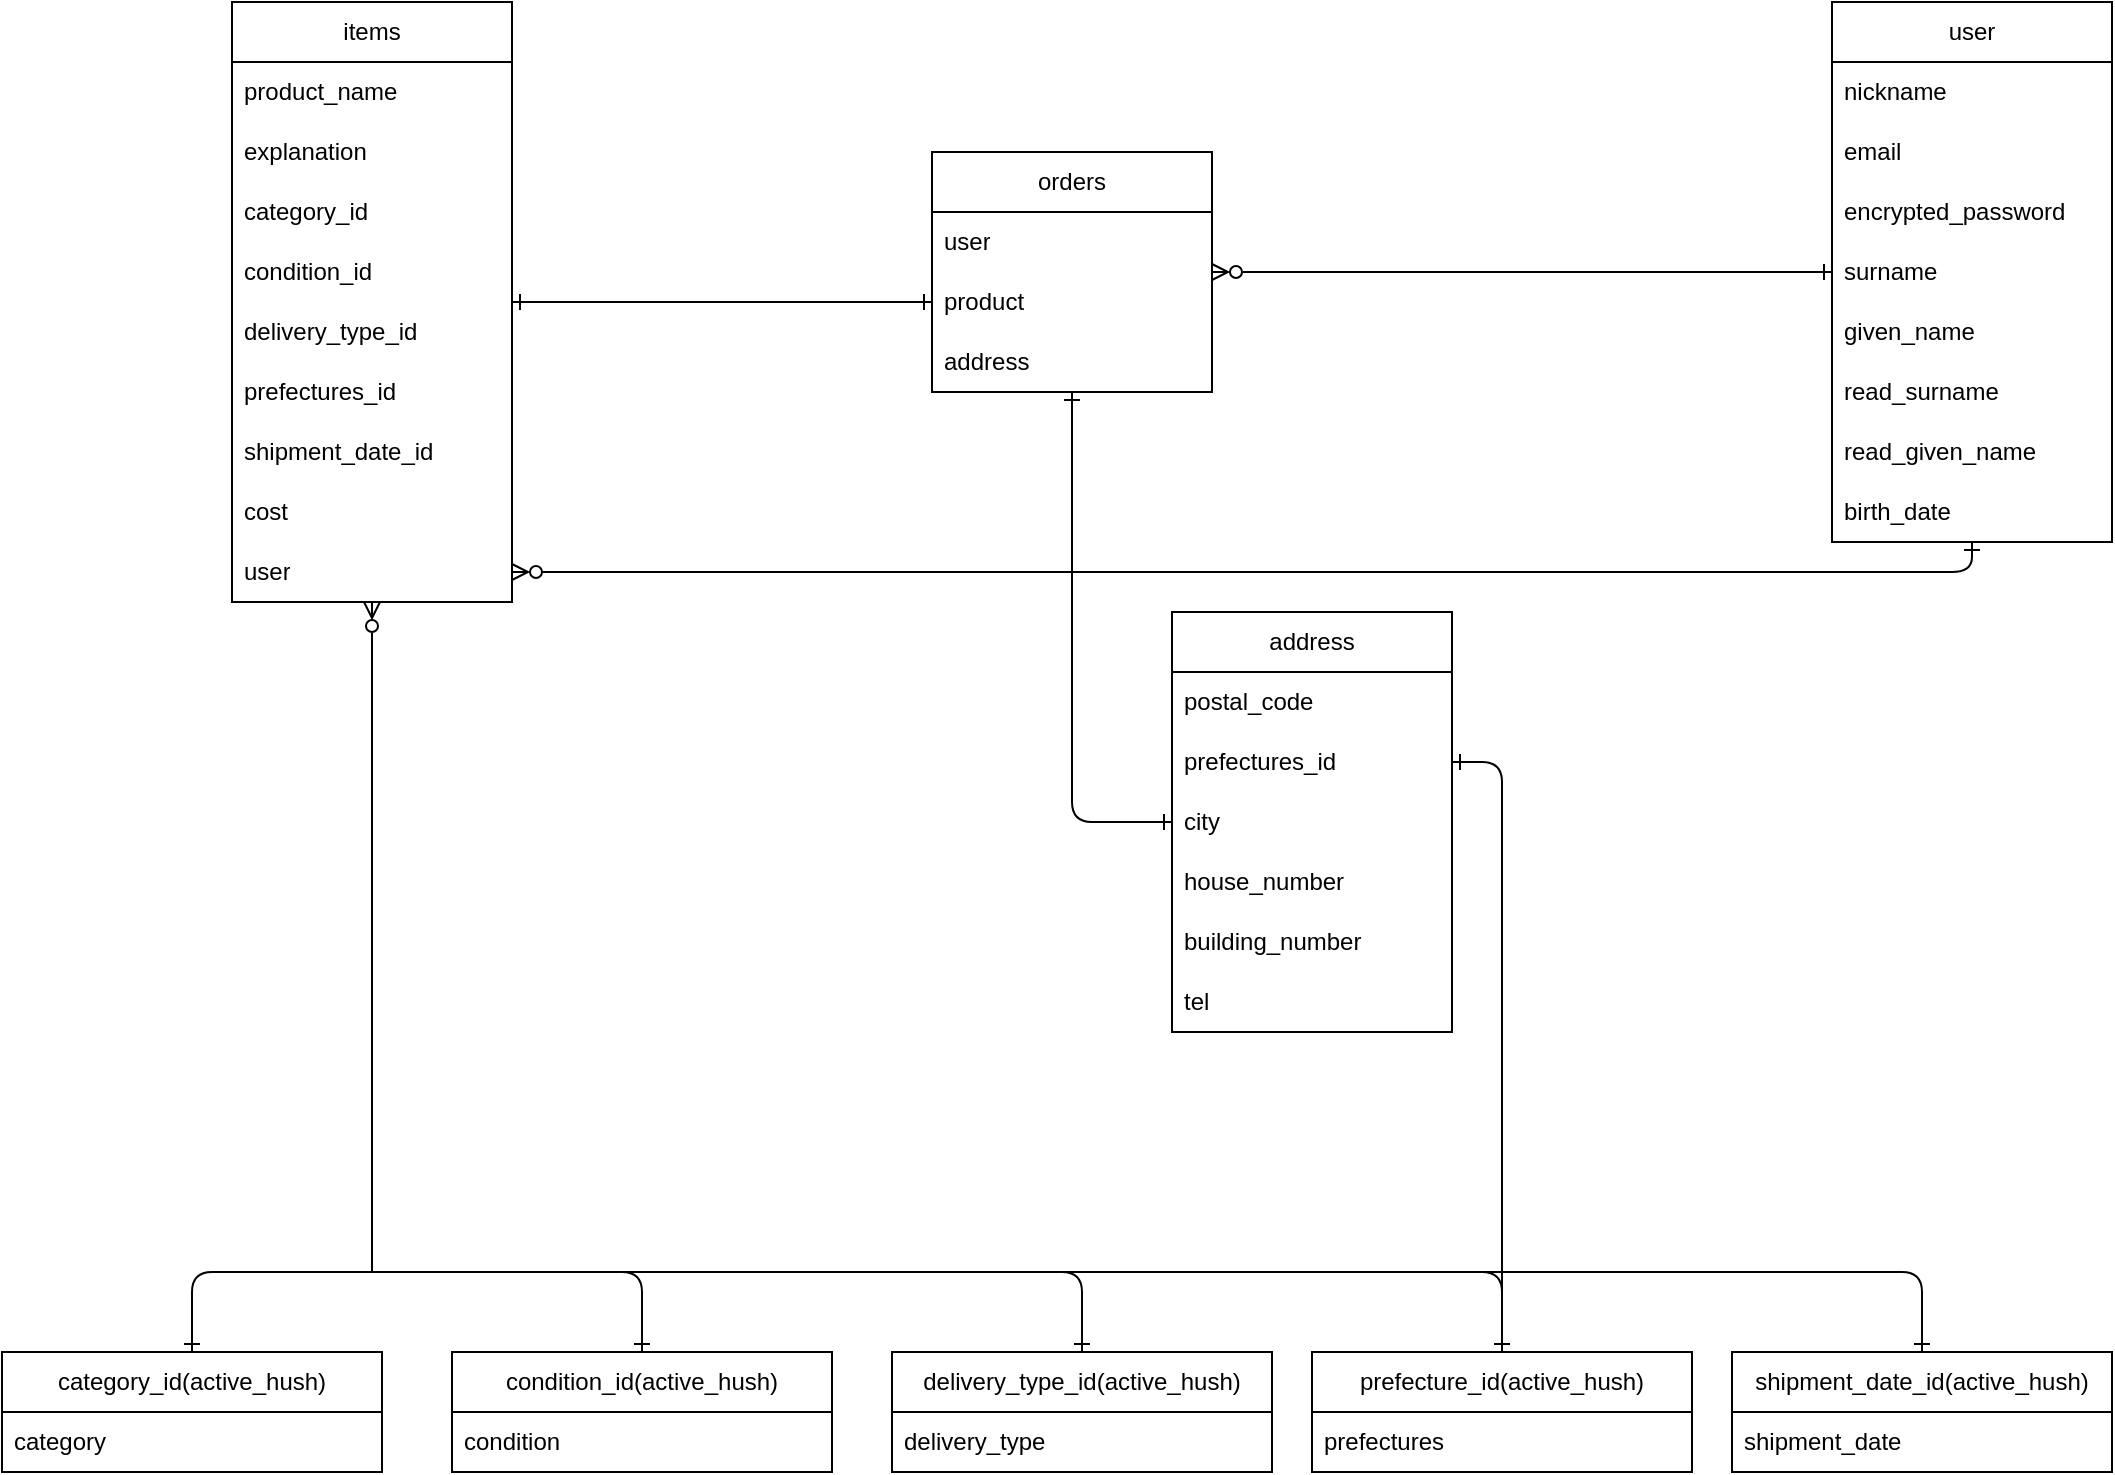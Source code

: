 <mxfile>
    <diagram id="Mcs5vT4GeKgP8An65i-M" name="ページ1">
        <mxGraphModel dx="1100" dy="1096" grid="1" gridSize="10" guides="1" tooltips="1" connect="1" arrows="1" fold="1" page="1" pageScale="1" pageWidth="1169" pageHeight="827" math="0" shadow="0">
            <root>
                <mxCell id="0"/>
                <mxCell id="1" parent="0"/>
                <mxCell id="2" value="user" style="swimlane;fontStyle=0;childLayout=stackLayout;horizontal=1;startSize=30;horizontalStack=0;resizeParent=1;resizeParentMax=0;resizeLast=0;collapsible=1;marginBottom=0;whiteSpace=wrap;html=1;" parent="1" vertex="1">
                    <mxGeometry x="930" y="45" width="140" height="270" as="geometry"/>
                </mxCell>
                <mxCell id="3" value="nickname" style="text;strokeColor=none;fillColor=none;align=left;verticalAlign=middle;spacingLeft=4;spacingRight=4;overflow=hidden;points=[[0,0.5],[1,0.5]];portConstraint=eastwest;rotatable=0;whiteSpace=wrap;html=1;" parent="2" vertex="1">
                    <mxGeometry y="30" width="140" height="30" as="geometry"/>
                </mxCell>
                <mxCell id="4" value="email" style="text;strokeColor=none;fillColor=none;align=left;verticalAlign=middle;spacingLeft=4;spacingRight=4;overflow=hidden;points=[[0,0.5],[1,0.5]];portConstraint=eastwest;rotatable=0;whiteSpace=wrap;html=1;" parent="2" vertex="1">
                    <mxGeometry y="60" width="140" height="30" as="geometry"/>
                </mxCell>
                <mxCell id="6" value="encrypted_password" style="text;strokeColor=none;fillColor=none;align=left;verticalAlign=middle;spacingLeft=4;spacingRight=4;overflow=hidden;points=[[0,0.5],[1,0.5]];portConstraint=eastwest;rotatable=0;whiteSpace=wrap;html=1;" parent="2" vertex="1">
                    <mxGeometry y="90" width="140" height="30" as="geometry"/>
                </mxCell>
                <mxCell id="7" value="surname" style="text;strokeColor=none;fillColor=none;align=left;verticalAlign=middle;spacingLeft=4;spacingRight=4;overflow=hidden;points=[[0,0.5],[1,0.5]];portConstraint=eastwest;rotatable=0;whiteSpace=wrap;html=1;" parent="2" vertex="1">
                    <mxGeometry y="120" width="140" height="30" as="geometry"/>
                </mxCell>
                <mxCell id="31" value="given_name" style="text;strokeColor=none;fillColor=none;align=left;verticalAlign=middle;spacingLeft=4;spacingRight=4;overflow=hidden;points=[[0,0.5],[1,0.5]];portConstraint=eastwest;rotatable=0;whiteSpace=wrap;html=1;" parent="2" vertex="1">
                    <mxGeometry y="150" width="140" height="30" as="geometry"/>
                </mxCell>
                <mxCell id="8" value="read_surname" style="text;strokeColor=none;fillColor=none;align=left;verticalAlign=middle;spacingLeft=4;spacingRight=4;overflow=hidden;points=[[0,0.5],[1,0.5]];portConstraint=eastwest;rotatable=0;whiteSpace=wrap;html=1;" parent="2" vertex="1">
                    <mxGeometry y="180" width="140" height="30" as="geometry"/>
                </mxCell>
                <mxCell id="32" value="read_given_name" style="text;strokeColor=none;fillColor=none;align=left;verticalAlign=middle;spacingLeft=4;spacingRight=4;overflow=hidden;points=[[0,0.5],[1,0.5]];portConstraint=eastwest;rotatable=0;whiteSpace=wrap;html=1;" parent="2" vertex="1">
                    <mxGeometry y="210" width="140" height="30" as="geometry"/>
                </mxCell>
                <mxCell id="9" value="birth_date" style="text;strokeColor=none;fillColor=none;align=left;verticalAlign=middle;spacingLeft=4;spacingRight=4;overflow=hidden;points=[[0,0.5],[1,0.5]];portConstraint=eastwest;rotatable=0;whiteSpace=wrap;html=1;" parent="2" vertex="1">
                    <mxGeometry y="240" width="140" height="30" as="geometry"/>
                </mxCell>
                <mxCell id="10" value="items" style="swimlane;fontStyle=0;childLayout=stackLayout;horizontal=1;startSize=30;horizontalStack=0;resizeParent=1;resizeParentMax=0;resizeLast=0;collapsible=1;marginBottom=0;whiteSpace=wrap;html=1;" parent="1" vertex="1">
                    <mxGeometry x="130" y="45" width="140" height="300" as="geometry"/>
                </mxCell>
                <mxCell id="89" value="product_name" style="text;strokeColor=none;fillColor=none;align=left;verticalAlign=middle;spacingLeft=4;spacingRight=4;overflow=hidden;points=[[0,0.5],[1,0.5]];portConstraint=eastwest;rotatable=0;whiteSpace=wrap;html=1;" parent="10" vertex="1">
                    <mxGeometry y="30" width="140" height="30" as="geometry"/>
                </mxCell>
                <mxCell id="22" value="explanation" style="text;strokeColor=none;fillColor=none;align=left;verticalAlign=middle;spacingLeft=4;spacingRight=4;overflow=hidden;points=[[0,0.5],[1,0.5]];portConstraint=eastwest;rotatable=0;whiteSpace=wrap;html=1;" parent="10" vertex="1">
                    <mxGeometry y="60" width="140" height="30" as="geometry"/>
                </mxCell>
                <mxCell id="11" value="category_id" style="text;strokeColor=none;fillColor=none;align=left;verticalAlign=middle;spacingLeft=4;spacingRight=4;overflow=hidden;points=[[0,0.5],[1,0.5]];portConstraint=eastwest;rotatable=0;whiteSpace=wrap;html=1;" parent="10" vertex="1">
                    <mxGeometry y="90" width="140" height="30" as="geometry"/>
                </mxCell>
                <mxCell id="15" value="condition_id" style="text;strokeColor=none;fillColor=none;align=left;verticalAlign=middle;spacingLeft=4;spacingRight=4;overflow=hidden;points=[[0,0.5],[1,0.5]];portConstraint=eastwest;rotatable=0;whiteSpace=wrap;html=1;" parent="10" vertex="1">
                    <mxGeometry y="120" width="140" height="30" as="geometry"/>
                </mxCell>
                <mxCell id="12" value="delivery_type_id" style="text;strokeColor=none;fillColor=none;align=left;verticalAlign=middle;spacingLeft=4;spacingRight=4;overflow=hidden;points=[[0,0.5],[1,0.5]];portConstraint=eastwest;rotatable=0;whiteSpace=wrap;html=1;" parent="10" vertex="1">
                    <mxGeometry y="150" width="140" height="30" as="geometry"/>
                </mxCell>
                <mxCell id="20" value="prefectures_id" style="text;strokeColor=none;fillColor=none;align=left;verticalAlign=middle;spacingLeft=4;spacingRight=4;overflow=hidden;points=[[0,0.5],[1,0.5]];portConstraint=eastwest;rotatable=0;whiteSpace=wrap;html=1;" parent="10" vertex="1">
                    <mxGeometry y="180" width="140" height="30" as="geometry"/>
                </mxCell>
                <mxCell id="17" value="shipment_date_id" style="text;strokeColor=none;fillColor=none;align=left;verticalAlign=middle;spacingLeft=4;spacingRight=4;overflow=hidden;points=[[0,0.5],[1,0.5]];portConstraint=eastwest;rotatable=0;whiteSpace=wrap;html=1;" parent="10" vertex="1">
                    <mxGeometry y="210" width="140" height="30" as="geometry"/>
                </mxCell>
                <mxCell id="21" value="cost" style="text;strokeColor=none;fillColor=none;align=left;verticalAlign=middle;spacingLeft=4;spacingRight=4;overflow=hidden;points=[[0,0.5],[1,0.5]];portConstraint=eastwest;rotatable=0;whiteSpace=wrap;html=1;" parent="10" vertex="1">
                    <mxGeometry y="240" width="140" height="30" as="geometry"/>
                </mxCell>
                <mxCell id="13" value="user" style="text;strokeColor=none;fillColor=none;align=left;verticalAlign=middle;spacingLeft=4;spacingRight=4;overflow=hidden;points=[[0,0.5],[1,0.5]];portConstraint=eastwest;rotatable=0;whiteSpace=wrap;html=1;" parent="10" vertex="1">
                    <mxGeometry y="270" width="140" height="30" as="geometry"/>
                </mxCell>
                <mxCell id="26" value="address" style="swimlane;fontStyle=0;childLayout=stackLayout;horizontal=1;startSize=30;horizontalStack=0;resizeParent=1;resizeParentMax=0;resizeLast=0;collapsible=1;marginBottom=0;whiteSpace=wrap;html=1;" parent="1" vertex="1">
                    <mxGeometry x="600" y="350" width="140" height="210" as="geometry"/>
                </mxCell>
                <mxCell id="66" value="postal_code" style="text;strokeColor=none;fillColor=none;align=left;verticalAlign=middle;spacingLeft=4;spacingRight=4;overflow=hidden;points=[[0,0.5],[1,0.5]];portConstraint=eastwest;rotatable=0;whiteSpace=wrap;html=1;" parent="26" vertex="1">
                    <mxGeometry y="30" width="140" height="30" as="geometry"/>
                </mxCell>
                <mxCell id="27" value="prefectures_id" style="text;strokeColor=none;fillColor=none;align=left;verticalAlign=middle;spacingLeft=4;spacingRight=4;overflow=hidden;points=[[0,0.5],[1,0.5]];portConstraint=eastwest;rotatable=0;whiteSpace=wrap;html=1;" parent="26" vertex="1">
                    <mxGeometry y="60" width="140" height="30" as="geometry"/>
                </mxCell>
                <mxCell id="29" value="city" style="text;strokeColor=none;fillColor=none;align=left;verticalAlign=middle;spacingLeft=4;spacingRight=4;overflow=hidden;points=[[0,0.5],[1,0.5]];portConstraint=eastwest;rotatable=0;whiteSpace=wrap;html=1;" parent="26" vertex="1">
                    <mxGeometry y="90" width="140" height="30" as="geometry"/>
                </mxCell>
                <mxCell id="30" value="house_number" style="text;strokeColor=none;fillColor=none;align=left;verticalAlign=middle;spacingLeft=4;spacingRight=4;overflow=hidden;points=[[0,0.5],[1,0.5]];portConstraint=eastwest;rotatable=0;whiteSpace=wrap;html=1;" parent="26" vertex="1">
                    <mxGeometry y="120" width="140" height="30" as="geometry"/>
                </mxCell>
                <mxCell id="33" value="building_number" style="text;strokeColor=none;fillColor=none;align=left;verticalAlign=middle;spacingLeft=4;spacingRight=4;overflow=hidden;points=[[0,0.5],[1,0.5]];portConstraint=eastwest;rotatable=0;whiteSpace=wrap;html=1;" parent="26" vertex="1">
                    <mxGeometry y="150" width="140" height="30" as="geometry"/>
                </mxCell>
                <mxCell id="34" value="tel" style="text;strokeColor=none;fillColor=none;align=left;verticalAlign=middle;spacingLeft=4;spacingRight=4;overflow=hidden;points=[[0,0.5],[1,0.5]];portConstraint=eastwest;rotatable=0;whiteSpace=wrap;html=1;" parent="26" vertex="1">
                    <mxGeometry y="180" width="140" height="30" as="geometry"/>
                </mxCell>
                <mxCell id="94" value="" style="edgeStyle=none;html=1;startArrow=ERzeroToMany;startFill=0;endArrow=ERone;endFill=0;" parent="1" source="90" target="2" edge="1">
                    <mxGeometry relative="1" as="geometry"/>
                </mxCell>
                <mxCell id="90" value="orders" style="swimlane;fontStyle=0;childLayout=stackLayout;horizontal=1;startSize=30;horizontalStack=0;resizeParent=1;resizeParentMax=0;resizeLast=0;collapsible=1;marginBottom=0;whiteSpace=wrap;html=1;" parent="1" vertex="1">
                    <mxGeometry x="480" y="120" width="140" height="120" as="geometry"/>
                </mxCell>
                <mxCell id="91" value="user" style="text;strokeColor=none;fillColor=none;align=left;verticalAlign=middle;spacingLeft=4;spacingRight=4;overflow=hidden;points=[[0,0.5],[1,0.5]];portConstraint=eastwest;rotatable=0;whiteSpace=wrap;html=1;" parent="90" vertex="1">
                    <mxGeometry y="30" width="140" height="30" as="geometry"/>
                </mxCell>
                <mxCell id="92" value="product" style="text;strokeColor=none;fillColor=none;align=left;verticalAlign=middle;spacingLeft=4;spacingRight=4;overflow=hidden;points=[[0,0.5],[1,0.5]];portConstraint=eastwest;rotatable=0;whiteSpace=wrap;html=1;" parent="90" vertex="1">
                    <mxGeometry y="60" width="140" height="30" as="geometry"/>
                </mxCell>
                <mxCell id="178" value="address" style="text;strokeColor=none;fillColor=none;align=left;verticalAlign=middle;spacingLeft=4;spacingRight=4;overflow=hidden;points=[[0,0.5],[1,0.5]];portConstraint=eastwest;rotatable=0;whiteSpace=wrap;html=1;" parent="90" vertex="1">
                    <mxGeometry y="90" width="140" height="30" as="geometry"/>
                </mxCell>
                <mxCell id="164" style="edgeStyle=none;html=1;entryX=0.5;entryY=0.345;entryDx=0;entryDy=0;entryPerimeter=0;startArrow=ERone;startFill=0;endArrow=none;endFill=0;" parent="1" source="98" target="163" edge="1">
                    <mxGeometry relative="1" as="geometry">
                        <Array as="points">
                            <mxPoint x="110" y="680"/>
                        </Array>
                    </mxGeometry>
                </mxCell>
                <mxCell id="98" value="category_&lt;span style=&quot;text-align: left;&quot;&gt;id(active_hush)&lt;/span&gt;" style="swimlane;fontStyle=0;childLayout=stackLayout;horizontal=1;startSize=30;horizontalStack=0;resizeParent=1;resizeParentMax=0;resizeLast=0;collapsible=1;marginBottom=0;whiteSpace=wrap;html=1;" parent="1" vertex="1">
                    <mxGeometry x="15" y="720" width="190" height="60" as="geometry"/>
                </mxCell>
                <mxCell id="99" value="&lt;span style=&quot;text-align: center;&quot;&gt;category&lt;/span&gt;" style="text;strokeColor=none;fillColor=none;align=left;verticalAlign=middle;spacingLeft=4;spacingRight=4;overflow=hidden;points=[[0,0.5],[1,0.5]];portConstraint=eastwest;rotatable=0;whiteSpace=wrap;html=1;" parent="98" vertex="1">
                    <mxGeometry y="30" width="190" height="30" as="geometry"/>
                </mxCell>
                <mxCell id="165" style="edgeStyle=none;html=1;exitX=0.5;exitY=0;exitDx=0;exitDy=0;entryX=0.691;entryY=0.509;entryDx=0;entryDy=0;entryPerimeter=0;startArrow=ERone;startFill=0;endArrow=none;endFill=0;" parent="1" source="119" target="163" edge="1">
                    <mxGeometry relative="1" as="geometry">
                        <Array as="points">
                            <mxPoint x="335" y="680"/>
                        </Array>
                    </mxGeometry>
                </mxCell>
                <mxCell id="119" value="&lt;span style=&quot;text-align: left;&quot;&gt;condition_&lt;/span&gt;&lt;span style=&quot;text-align: left;&quot;&gt;id(active_hush)&lt;/span&gt;" style="swimlane;fontStyle=0;childLayout=stackLayout;horizontal=1;startSize=30;horizontalStack=0;resizeParent=1;resizeParentMax=0;resizeLast=0;collapsible=1;marginBottom=0;whiteSpace=wrap;html=1;" parent="1" vertex="1">
                    <mxGeometry x="240" y="720" width="190" height="60" as="geometry"/>
                </mxCell>
                <mxCell id="120" value="condition" style="text;strokeColor=none;fillColor=none;align=left;verticalAlign=middle;spacingLeft=4;spacingRight=4;overflow=hidden;points=[[0,0.5],[1,0.5]];portConstraint=eastwest;rotatable=0;whiteSpace=wrap;html=1;" parent="119" vertex="1">
                    <mxGeometry y="30" width="190" height="30" as="geometry"/>
                </mxCell>
                <mxCell id="168" style="edgeStyle=none;html=1;entryX=0.5;entryY=0.373;entryDx=0;entryDy=0;entryPerimeter=0;startArrow=ERone;startFill=0;endArrow=none;endFill=0;" parent="1" source="123" target="163" edge="1">
                    <mxGeometry relative="1" as="geometry">
                        <Array as="points">
                            <mxPoint x="765" y="680"/>
                        </Array>
                    </mxGeometry>
                </mxCell>
                <mxCell id="123" value="&lt;span style=&quot;text-align: left;&quot;&gt;prefecture_&lt;/span&gt;&lt;span style=&quot;text-align: left;&quot;&gt;id(active_hush)&lt;/span&gt;" style="swimlane;fontStyle=0;childLayout=stackLayout;horizontal=1;startSize=30;horizontalStack=0;resizeParent=1;resizeParentMax=0;resizeLast=0;collapsible=1;marginBottom=0;whiteSpace=wrap;html=1;" parent="1" vertex="1">
                    <mxGeometry x="670" y="720" width="190" height="60" as="geometry"/>
                </mxCell>
                <mxCell id="124" value="prefectures" style="text;strokeColor=none;fillColor=none;align=left;verticalAlign=middle;spacingLeft=4;spacingRight=4;overflow=hidden;points=[[0,0.5],[1,0.5]];portConstraint=eastwest;rotatable=0;whiteSpace=wrap;html=1;" parent="123" vertex="1">
                    <mxGeometry y="30" width="190" height="30" as="geometry"/>
                </mxCell>
                <mxCell id="167" style="edgeStyle=none;html=1;entryX=0.528;entryY=0.345;entryDx=0;entryDy=0;entryPerimeter=0;startArrow=ERone;startFill=0;endArrow=none;endFill=0;" parent="1" source="127" target="163" edge="1">
                    <mxGeometry relative="1" as="geometry">
                        <Array as="points">
                            <mxPoint x="555" y="680"/>
                        </Array>
                    </mxGeometry>
                </mxCell>
                <mxCell id="127" value="&lt;span style=&quot;text-align: left;&quot;&gt;delivery_type_id(active_hush)&lt;/span&gt;" style="swimlane;fontStyle=0;childLayout=stackLayout;horizontal=1;startSize=30;horizontalStack=0;resizeParent=1;resizeParentMax=0;resizeLast=0;collapsible=1;marginBottom=0;whiteSpace=wrap;html=1;" parent="1" vertex="1">
                    <mxGeometry x="460" y="720" width="190" height="60" as="geometry"/>
                </mxCell>
                <mxCell id="133" value="delivery_type" style="text;strokeColor=none;fillColor=none;align=left;verticalAlign=middle;spacingLeft=4;spacingRight=4;overflow=hidden;points=[[0,0.5],[1,0.5]];portConstraint=eastwest;rotatable=0;whiteSpace=wrap;html=1;" parent="127" vertex="1">
                    <mxGeometry y="30" width="190" height="30" as="geometry"/>
                </mxCell>
                <mxCell id="169" style="edgeStyle=none;html=1;startArrow=ERone;startFill=0;endArrow=none;endFill=0;entryX=0.75;entryY=0.595;entryDx=0;entryDy=0;entryPerimeter=0;" parent="1" source="134" target="163" edge="1">
                    <mxGeometry relative="1" as="geometry">
                        <mxPoint x="210" y="470" as="targetPoint"/>
                        <Array as="points">
                            <mxPoint x="975" y="680"/>
                            <mxPoint x="560" y="680"/>
                        </Array>
                    </mxGeometry>
                </mxCell>
                <mxCell id="134" value="&lt;span style=&quot;text-align: left;&quot;&gt;shipment_date_&lt;/span&gt;&lt;span style=&quot;text-align: left;&quot;&gt;id(active_hush)&lt;/span&gt;" style="swimlane;fontStyle=0;childLayout=stackLayout;horizontal=1;startSize=30;horizontalStack=0;resizeParent=1;resizeParentMax=0;resizeLast=0;collapsible=1;marginBottom=0;whiteSpace=wrap;html=1;" parent="1" vertex="1">
                    <mxGeometry x="880" y="720" width="190" height="60" as="geometry"/>
                </mxCell>
                <mxCell id="135" value="shipment_date" style="text;strokeColor=none;fillColor=none;align=left;verticalAlign=middle;spacingLeft=4;spacingRight=4;overflow=hidden;points=[[0,0.5],[1,0.5]];portConstraint=eastwest;rotatable=0;whiteSpace=wrap;html=1;" parent="134" vertex="1">
                    <mxGeometry y="30" width="190" height="30" as="geometry"/>
                </mxCell>
                <mxCell id="166" style="edgeStyle=none;html=1;startArrow=none;startFill=0;endArrow=ERzeroToMany;endFill=0;" parent="1" source="163" target="10" edge="1">
                    <mxGeometry relative="1" as="geometry"/>
                </mxCell>
                <mxCell id="163" value="" style="shape=waypoint;sketch=0;fillStyle=solid;size=6;pointerEvents=1;points=[];fillColor=none;resizable=0;rotatable=0;perimeter=centerPerimeter;snapToPoint=1;strokeWidth=0;strokeColor=none;" parent="1" vertex="1">
                    <mxGeometry x="190" y="670" width="20" height="20" as="geometry"/>
                </mxCell>
                <mxCell id="173" style="edgeStyle=none;html=1;exitX=1;exitY=0.5;exitDx=0;exitDy=0;startArrow=ERone;startFill=0;endArrow=ERone;endFill=0;" parent="1" source="27" target="123" edge="1">
                    <mxGeometry relative="1" as="geometry">
                        <Array as="points">
                            <mxPoint x="765" y="425"/>
                        </Array>
                    </mxGeometry>
                </mxCell>
                <mxCell id="175" style="edgeStyle=none;html=1;startArrow=ERone;startFill=0;endArrow=ERone;endFill=0;" parent="1" source="92" target="10" edge="1">
                    <mxGeometry relative="1" as="geometry"/>
                </mxCell>
                <mxCell id="176" style="edgeStyle=none;html=1;startArrow=ERzeroToMany;startFill=0;endArrow=ERone;endFill=0;" parent="1" source="13" target="2" edge="1">
                    <mxGeometry relative="1" as="geometry">
                        <Array as="points">
                            <mxPoint x="1000" y="330"/>
                        </Array>
                    </mxGeometry>
                </mxCell>
                <mxCell id="177" style="edgeStyle=none;html=1;exitX=0;exitY=0.5;exitDx=0;exitDy=0;startArrow=ERone;startFill=0;endArrow=ERone;endFill=0;" parent="1" source="29" target="90" edge="1">
                    <mxGeometry relative="1" as="geometry">
                        <Array as="points">
                            <mxPoint x="550" y="455"/>
                        </Array>
                    </mxGeometry>
                </mxCell>
            </root>
        </mxGraphModel>
    </diagram>
</mxfile>